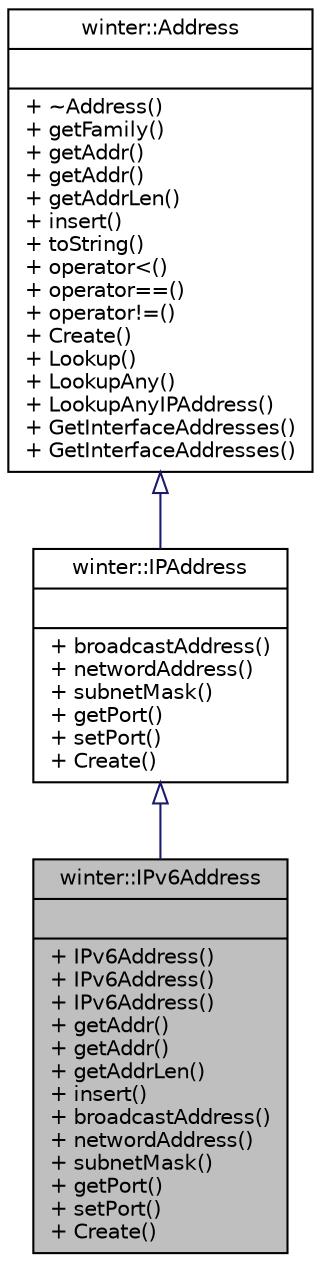 digraph "winter::IPv6Address"
{
 // LATEX_PDF_SIZE
  edge [fontname="Helvetica",fontsize="10",labelfontname="Helvetica",labelfontsize="10"];
  node [fontname="Helvetica",fontsize="10",shape=record];
  Node1 [label="{winter::IPv6Address\n||+ IPv6Address()\l+ IPv6Address()\l+ IPv6Address()\l+ getAddr()\l+ getAddr()\l+ getAddrLen()\l+ insert()\l+ broadcastAddress()\l+ networdAddress()\l+ subnetMask()\l+ getPort()\l+ setPort()\l+ Create()\l}",height=0.2,width=0.4,color="black", fillcolor="grey75", style="filled", fontcolor="black",tooltip="IPv6地址"];
  Node2 -> Node1 [dir="back",color="midnightblue",fontsize="10",style="solid",arrowtail="onormal",fontname="Helvetica"];
  Node2 [label="{winter::IPAddress\n||+ broadcastAddress()\l+ networdAddress()\l+ subnetMask()\l+ getPort()\l+ setPort()\l+ Create()\l}",height=0.2,width=0.4,color="black", fillcolor="white", style="filled",URL="$classwinter_1_1IPAddress.html",tooltip="IP地址的基类"];
  Node3 -> Node2 [dir="back",color="midnightblue",fontsize="10",style="solid",arrowtail="onormal",fontname="Helvetica"];
  Node3 [label="{winter::Address\n||+ ~Address()\l+ getFamily()\l+ getAddr()\l+ getAddr()\l+ getAddrLen()\l+ insert()\l+ toString()\l+ operator\<()\l+ operator==()\l+ operator!=()\l+ Create()\l+ Lookup()\l+ LookupAny()\l+ LookupAnyIPAddress()\l+ GetInterfaceAddresses()\l+ GetInterfaceAddresses()\l}",height=0.2,width=0.4,color="black", fillcolor="white", style="filled",URL="$classwinter_1_1Address.html",tooltip="网络地址的基类,抽象类"];
}
